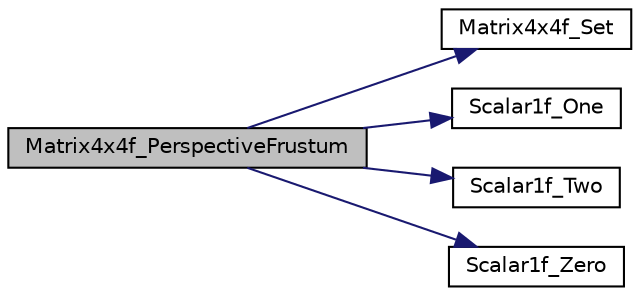 digraph "Matrix4x4f_PerspectiveFrustum"
{
 // LATEX_PDF_SIZE
  edge [fontname="Helvetica",fontsize="10",labelfontname="Helvetica",labelfontsize="10"];
  node [fontname="Helvetica",fontsize="10",shape=record];
  rankdir="LR";
  Node1 [label="Matrix4x4f_PerspectiveFrustum",height=0.2,width=0.4,color="black", fillcolor="grey75", style="filled", fontcolor="black",tooltip=" "];
  Node1 -> Node2 [color="midnightblue",fontsize="10",style="solid",fontname="Helvetica"];
  Node2 [label="Matrix4x4f_Set",height=0.2,width=0.4,color="black", fillcolor="white", style="filled",URL="$maths3d_8h.html#a0e389dd6c80ea3d67dca4280855af2b2",tooltip=" "];
  Node1 -> Node3 [color="midnightblue",fontsize="10",style="solid",fontname="Helvetica"];
  Node3 [label="Scalar1f_One",height=0.2,width=0.4,color="black", fillcolor="white", style="filled",URL="$maths3d_8h.html#a7d18c307128606532d069a5fc8e9effe",tooltip=" "];
  Node1 -> Node4 [color="midnightblue",fontsize="10",style="solid",fontname="Helvetica"];
  Node4 [label="Scalar1f_Two",height=0.2,width=0.4,color="black", fillcolor="white", style="filled",URL="$maths3d_8h.html#a791539fd7b912c66a12b8049bc5c37cb",tooltip=" "];
  Node1 -> Node5 [color="midnightblue",fontsize="10",style="solid",fontname="Helvetica"];
  Node5 [label="Scalar1f_Zero",height=0.2,width=0.4,color="black", fillcolor="white", style="filled",URL="$maths3d_8h.html#a23076d13621d19b8faf6760896a64270",tooltip=" "];
}
